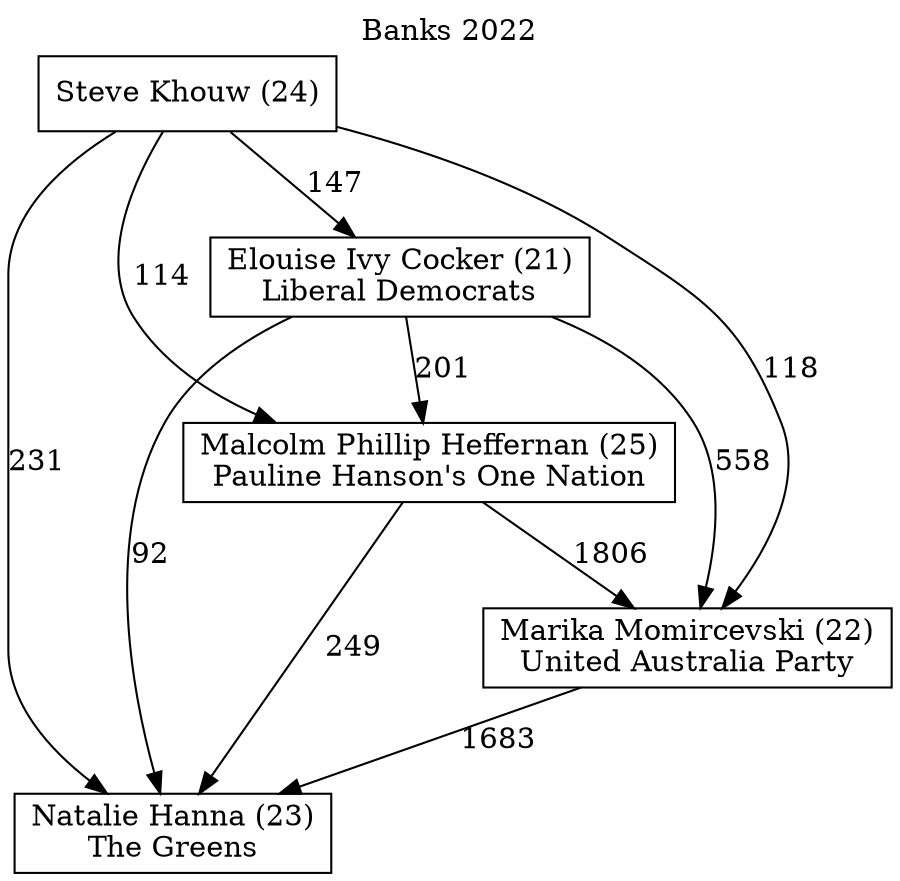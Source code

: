 // House preference flow
digraph "Natalie Hanna (23)_Banks_2022" {
	graph [label="Banks 2022" labelloc=t mclimit=10]
	node [shape=box]
	"Natalie Hanna (23)" [label="Natalie Hanna (23)
The Greens"]
	"Steve Khouw (24)" [label="Steve Khouw (24)
"]
	"Malcolm Phillip Heffernan (25)" [label="Malcolm Phillip Heffernan (25)
Pauline Hanson's One Nation"]
	"Elouise Ivy Cocker (21)" [label="Elouise Ivy Cocker (21)
Liberal Democrats"]
	"Marika Momircevski (22)" [label="Marika Momircevski (22)
United Australia Party"]
	"Steve Khouw (24)" -> "Marika Momircevski (22)" [label=118]
	"Steve Khouw (24)" -> "Malcolm Phillip Heffernan (25)" [label=114]
	"Marika Momircevski (22)" -> "Natalie Hanna (23)" [label=1683]
	"Elouise Ivy Cocker (21)" -> "Marika Momircevski (22)" [label=558]
	"Malcolm Phillip Heffernan (25)" -> "Marika Momircevski (22)" [label=1806]
	"Steve Khouw (24)" -> "Elouise Ivy Cocker (21)" [label=147]
	"Elouise Ivy Cocker (21)" -> "Malcolm Phillip Heffernan (25)" [label=201]
	"Steve Khouw (24)" -> "Natalie Hanna (23)" [label=231]
	"Elouise Ivy Cocker (21)" -> "Natalie Hanna (23)" [label=92]
	"Malcolm Phillip Heffernan (25)" -> "Natalie Hanna (23)" [label=249]
}
